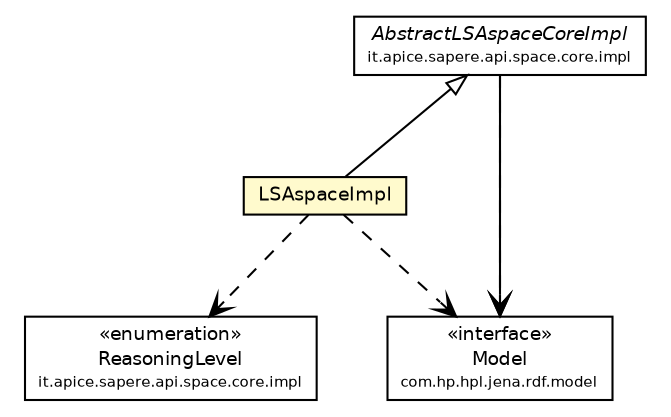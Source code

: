 #!/usr/local/bin/dot
#
# Class diagram 
# Generated by UmlGraph version 4.4 (http://www.spinellis.gr/sw/umlgraph)
#

digraph G {
	edge [fontname="Helvetica",fontsize=10,labelfontname="Helvetica",labelfontsize=10];
	node [fontname="Helvetica",fontsize=10,shape=plaintext];
	// it.apice.sapere.api.space.core.impl.ReasoningLevel
	c517 [label=<<table border="0" cellborder="1" cellspacing="0" cellpadding="2" port="p" href="../../api/space/core/impl/ReasoningLevel.html">
		<tr><td><table border="0" cellspacing="0" cellpadding="1">
			<tr><td> &laquo;enumeration&raquo; </td></tr>
			<tr><td> ReasoningLevel </td></tr>
			<tr><td><font point-size="7.0"> it.apice.sapere.api.space.core.impl </font></td></tr>
		</table></td></tr>
		</table>>, fontname="Helvetica", fontcolor="black", fontsize=9.0];
	// it.apice.sapere.api.space.core.impl.AbstractLSAspaceCoreImpl
	c522 [label=<<table border="0" cellborder="1" cellspacing="0" cellpadding="2" port="p" href="../../api/space/core/impl/AbstractLSAspaceCoreImpl.html">
		<tr><td><table border="0" cellspacing="0" cellpadding="1">
			<tr><td><font face="Helvetica-Oblique"> AbstractLSAspaceCoreImpl </font></td></tr>
			<tr><td><font point-size="7.0"> it.apice.sapere.api.space.core.impl </font></td></tr>
		</table></td></tr>
		</table>>, fontname="Helvetica", fontcolor="black", fontsize=9.0];
	// it.apice.sapere.space.impl.LSAspaceImpl
	c529 [label=<<table border="0" cellborder="1" cellspacing="0" cellpadding="2" port="p" bgcolor="lemonChiffon" href="./LSAspaceImpl.html">
		<tr><td><table border="0" cellspacing="0" cellpadding="1">
			<tr><td> LSAspaceImpl </td></tr>
		</table></td></tr>
		</table>>, fontname="Helvetica", fontcolor="black", fontsize=9.0];
	//it.apice.sapere.space.impl.LSAspaceImpl extends it.apice.sapere.api.space.core.impl.AbstractLSAspaceCoreImpl
	c522:p -> c529:p [dir=back,arrowtail=empty];
	// it.apice.sapere.api.space.core.impl.AbstractLSAspaceCoreImpl NAVASSOC com.hp.hpl.jena.rdf.model.Model
	c522:p -> c534:p [taillabel="", label="", headlabel="", fontname="Helvetica", fontcolor="black", fontsize=10.0, color="black", arrowhead=open];
	// it.apice.sapere.api.space.core.impl.AbstractLSAspaceCoreImpl DEPEND com.hp.hpl.jena.rdf.model.Model
	c522:p -> c534:p [taillabel="", label="", headlabel="", fontname="Helvetica", fontcolor="black", fontsize=10.0, color="black", arrowhead=open, style=dashed];
	// it.apice.sapere.space.impl.LSAspaceImpl DEPEND com.hp.hpl.jena.rdf.model.Model
	c529:p -> c534:p [taillabel="", label="", headlabel="", fontname="Helvetica", fontcolor="black", fontsize=10.0, color="black", arrowhead=open, style=dashed];
	// it.apice.sapere.space.impl.LSAspaceImpl DEPEND it.apice.sapere.api.space.core.impl.ReasoningLevel
	c529:p -> c517:p [taillabel="", label="", headlabel="", fontname="Helvetica", fontcolor="black", fontsize=10.0, color="black", arrowhead=open, style=dashed];
	// com.hp.hpl.jena.rdf.model.Model
	c534 [label=<<table border="0" cellborder="1" cellspacing="0" cellpadding="2" port="p" href="http://java.sun.com/j2se/1.4.2/docs/api/com/hp/hpl/jena/rdf/model/Model.html">
		<tr><td><table border="0" cellspacing="0" cellpadding="1">
			<tr><td> &laquo;interface&raquo; </td></tr>
			<tr><td> Model </td></tr>
			<tr><td><font point-size="7.0"> com.hp.hpl.jena.rdf.model </font></td></tr>
		</table></td></tr>
		</table>>, fontname="Helvetica", fontcolor="black", fontsize=9.0];
}

